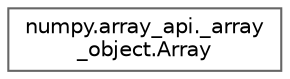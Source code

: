 digraph "Graphical Class Hierarchy"
{
 // LATEX_PDF_SIZE
  bgcolor="transparent";
  edge [fontname=Helvetica,fontsize=10,labelfontname=Helvetica,labelfontsize=10];
  node [fontname=Helvetica,fontsize=10,shape=box,height=0.2,width=0.4];
  rankdir="LR";
  Node0 [id="Node000000",label="numpy.array_api._array\l_object.Array",height=0.2,width=0.4,color="grey40", fillcolor="white", style="filled",URL="$de/d09/classnumpy_1_1array__api_1_1__array__object_1_1Array.html",tooltip=" "];
}
